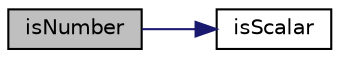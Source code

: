 digraph "isNumber"
{
  bgcolor="transparent";
  edge [fontname="Helvetica",fontsize="10",labelfontname="Helvetica",labelfontsize="10"];
  node [fontname="Helvetica",fontsize="10",shape=record];
  rankdir="LR";
  Node992 [label="isNumber",height=0.2,width=0.4,color="black", fillcolor="grey75", style="filled", fontcolor="black"];
  Node992 -> Node993 [color="midnightblue",fontsize="10",style="solid",fontname="Helvetica"];
  Node993 [label="isScalar",height=0.2,width=0.4,color="black",URL="$a27413.html#a9482387ad3437420d3636203553ccfe4"];
}
